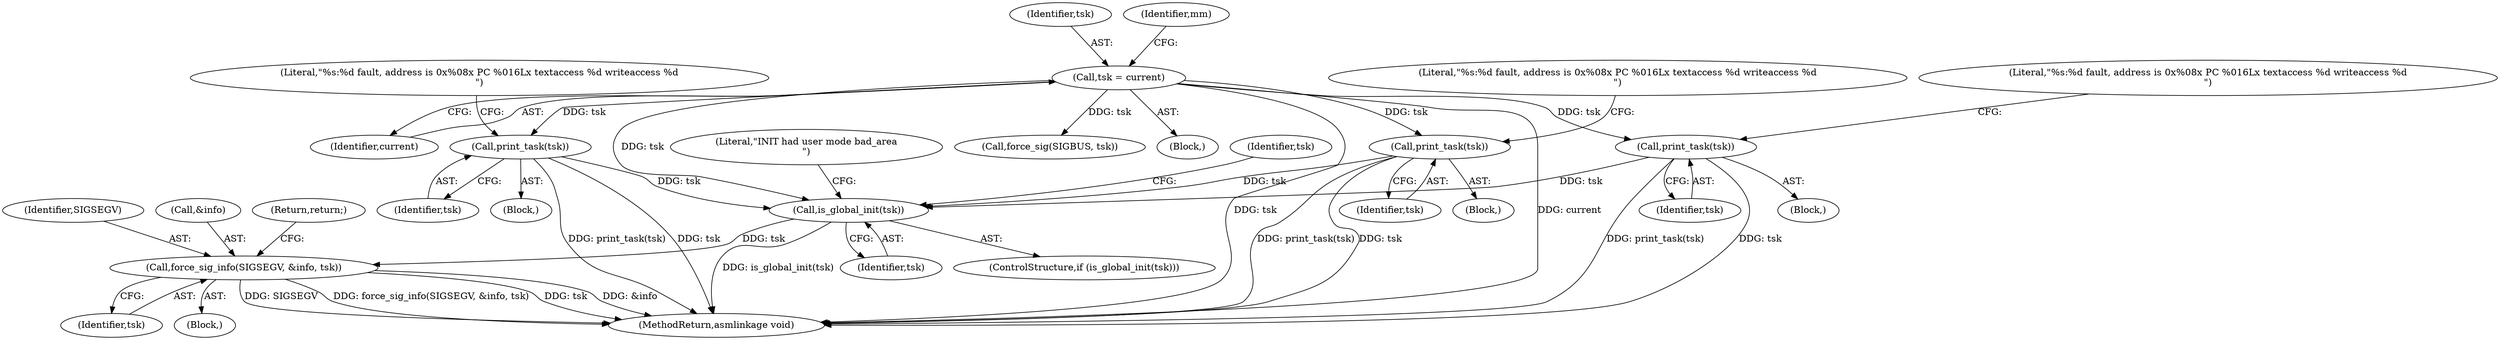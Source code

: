 digraph "0_linux_a8b0ca17b80e92faab46ee7179ba9e99ccb61233_30@pointer" {
"1000381" [label="(Call,is_global_init(tsk))"];
"1000193" [label="(Call,print_task(tsk))"];
"1000127" [label="(Call,tsk = current)"];
"1000215" [label="(Call,print_task(tsk))"];
"1000162" [label="(Call,print_task(tsk))"];
"1000417" [label="(Call,force_sig_info(SIGSEGV, &info, tsk))"];
"1000507" [label="(MethodReturn,asmlinkage void)"];
"1000382" [label="(Identifier,tsk)"];
"1000129" [label="(Identifier,current)"];
"1000128" [label="(Identifier,tsk)"];
"1000352" [label="(Block,)"];
"1000163" [label="(Identifier,tsk)"];
"1000422" [label="(Return,return;)"];
"1000215" [label="(Call,print_task(tsk))"];
"1000161" [label="(Block,)"];
"1000127" [label="(Call,tsk = current)"];
"1000162" [label="(Call,print_task(tsk))"];
"1000194" [label="(Identifier,tsk)"];
"1000499" [label="(Call,force_sig(SIGBUS, tsk))"];
"1000214" [label="(Block,)"];
"1000216" [label="(Identifier,tsk)"];
"1000192" [label="(Block,)"];
"1000165" [label="(Literal,\"%s:%d fault, address is 0x%08x PC %016Lx textaccess %d writeaccess %d\n\")"];
"1000418" [label="(Identifier,SIGSEGV)"];
"1000196" [label="(Literal,\"%s:%d fault, address is 0x%08x PC %016Lx textaccess %d writeaccess %d\n\")"];
"1000131" [label="(Identifier,mm)"];
"1000417" [label="(Call,force_sig_info(SIGSEGV, &info, tsk))"];
"1000419" [label="(Call,&info)"];
"1000389" [label="(Identifier,tsk)"];
"1000385" [label="(Literal,\"INIT had user mode bad_area\n\")"];
"1000381" [label="(Call,is_global_init(tsk))"];
"1000218" [label="(Literal,\"%s:%d fault, address is 0x%08x PC %016Lx textaccess %d writeaccess %d\n\")"];
"1000193" [label="(Call,print_task(tsk))"];
"1000120" [label="(Block,)"];
"1000380" [label="(ControlStructure,if (is_global_init(tsk)))"];
"1000421" [label="(Identifier,tsk)"];
"1000381" -> "1000380"  [label="AST: "];
"1000381" -> "1000382"  [label="CFG: "];
"1000382" -> "1000381"  [label="AST: "];
"1000385" -> "1000381"  [label="CFG: "];
"1000389" -> "1000381"  [label="CFG: "];
"1000381" -> "1000507"  [label="DDG: is_global_init(tsk)"];
"1000193" -> "1000381"  [label="DDG: tsk"];
"1000215" -> "1000381"  [label="DDG: tsk"];
"1000127" -> "1000381"  [label="DDG: tsk"];
"1000162" -> "1000381"  [label="DDG: tsk"];
"1000381" -> "1000417"  [label="DDG: tsk"];
"1000193" -> "1000192"  [label="AST: "];
"1000193" -> "1000194"  [label="CFG: "];
"1000194" -> "1000193"  [label="AST: "];
"1000196" -> "1000193"  [label="CFG: "];
"1000193" -> "1000507"  [label="DDG: tsk"];
"1000193" -> "1000507"  [label="DDG: print_task(tsk)"];
"1000127" -> "1000193"  [label="DDG: tsk"];
"1000127" -> "1000120"  [label="AST: "];
"1000127" -> "1000129"  [label="CFG: "];
"1000128" -> "1000127"  [label="AST: "];
"1000129" -> "1000127"  [label="AST: "];
"1000131" -> "1000127"  [label="CFG: "];
"1000127" -> "1000507"  [label="DDG: current"];
"1000127" -> "1000507"  [label="DDG: tsk"];
"1000127" -> "1000162"  [label="DDG: tsk"];
"1000127" -> "1000215"  [label="DDG: tsk"];
"1000127" -> "1000499"  [label="DDG: tsk"];
"1000215" -> "1000214"  [label="AST: "];
"1000215" -> "1000216"  [label="CFG: "];
"1000216" -> "1000215"  [label="AST: "];
"1000218" -> "1000215"  [label="CFG: "];
"1000215" -> "1000507"  [label="DDG: tsk"];
"1000215" -> "1000507"  [label="DDG: print_task(tsk)"];
"1000162" -> "1000161"  [label="AST: "];
"1000162" -> "1000163"  [label="CFG: "];
"1000163" -> "1000162"  [label="AST: "];
"1000165" -> "1000162"  [label="CFG: "];
"1000162" -> "1000507"  [label="DDG: tsk"];
"1000162" -> "1000507"  [label="DDG: print_task(tsk)"];
"1000417" -> "1000352"  [label="AST: "];
"1000417" -> "1000421"  [label="CFG: "];
"1000418" -> "1000417"  [label="AST: "];
"1000419" -> "1000417"  [label="AST: "];
"1000421" -> "1000417"  [label="AST: "];
"1000422" -> "1000417"  [label="CFG: "];
"1000417" -> "1000507"  [label="DDG: SIGSEGV"];
"1000417" -> "1000507"  [label="DDG: force_sig_info(SIGSEGV, &info, tsk)"];
"1000417" -> "1000507"  [label="DDG: tsk"];
"1000417" -> "1000507"  [label="DDG: &info"];
}
